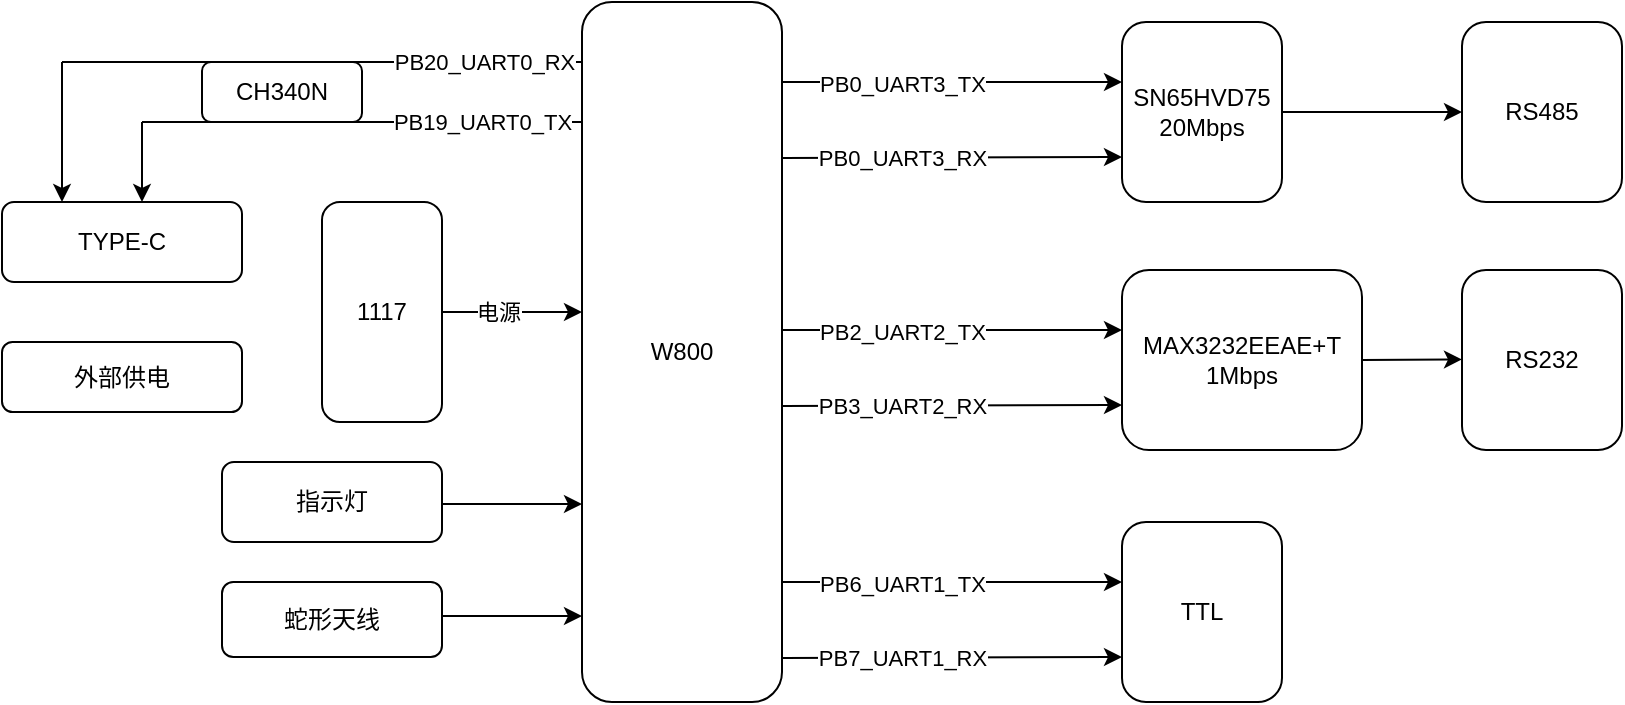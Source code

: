 <mxfile version="26.1.1">
  <diagram name="第 1 页" id="GyxrAM_ZPkniEr9Nosak">
    <mxGraphModel dx="1077" dy="559" grid="1" gridSize="10" guides="1" tooltips="1" connect="1" arrows="1" fold="1" page="1" pageScale="1" pageWidth="3300" pageHeight="4681" math="0" shadow="0">
      <root>
        <mxCell id="0" />
        <mxCell id="1" parent="0" />
        <mxCell id="e49OyC6HuF6PmnADaqPu-2" value="W800" style="rounded=1;whiteSpace=wrap;html=1;" vertex="1" parent="1">
          <mxGeometry x="400" y="140" width="100" height="350" as="geometry" />
        </mxCell>
        <mxCell id="e49OyC6HuF6PmnADaqPu-3" value="TYPE-C" style="rounded=1;whiteSpace=wrap;html=1;" vertex="1" parent="1">
          <mxGeometry x="110" y="240" width="120" height="40" as="geometry" />
        </mxCell>
        <mxCell id="e49OyC6HuF6PmnADaqPu-4" value="外部供电" style="rounded=1;whiteSpace=wrap;html=1;" vertex="1" parent="1">
          <mxGeometry x="110" y="310" width="120" height="35" as="geometry" />
        </mxCell>
        <mxCell id="e49OyC6HuF6PmnADaqPu-8" style="edgeStyle=orthogonalEdgeStyle;rounded=0;orthogonalLoop=1;jettySize=auto;html=1;exitX=1;exitY=0.5;exitDx=0;exitDy=0;" edge="1" parent="1" source="e49OyC6HuF6PmnADaqPu-5" target="e49OyC6HuF6PmnADaqPu-2">
          <mxGeometry relative="1" as="geometry">
            <Array as="points">
              <mxPoint x="390" y="295" />
              <mxPoint x="390" y="295" />
            </Array>
          </mxGeometry>
        </mxCell>
        <mxCell id="e49OyC6HuF6PmnADaqPu-9" value="电源" style="edgeLabel;html=1;align=center;verticalAlign=middle;resizable=0;points=[];" vertex="1" connectable="0" parent="e49OyC6HuF6PmnADaqPu-8">
          <mxGeometry x="-0.2" relative="1" as="geometry">
            <mxPoint as="offset" />
          </mxGeometry>
        </mxCell>
        <mxCell id="e49OyC6HuF6PmnADaqPu-5" value="1117" style="rounded=1;whiteSpace=wrap;html=1;" vertex="1" parent="1">
          <mxGeometry x="270" y="240" width="60" height="110" as="geometry" />
        </mxCell>
        <mxCell id="e49OyC6HuF6PmnADaqPu-10" value="" style="endArrow=none;html=1;rounded=0;" edge="1" parent="1">
          <mxGeometry width="50" height="50" relative="1" as="geometry">
            <mxPoint x="140" y="170" as="sourcePoint" />
            <mxPoint x="400" y="170" as="targetPoint" />
          </mxGeometry>
        </mxCell>
        <mxCell id="e49OyC6HuF6PmnADaqPu-14" value="PB20_UART0_RX" style="edgeLabel;html=1;align=center;verticalAlign=middle;resizable=0;points=[];" vertex="1" connectable="0" parent="e49OyC6HuF6PmnADaqPu-10">
          <mxGeometry x="-0.121" y="2" relative="1" as="geometry">
            <mxPoint x="96" y="2" as="offset" />
          </mxGeometry>
        </mxCell>
        <mxCell id="e49OyC6HuF6PmnADaqPu-11" value="" style="endArrow=none;html=1;rounded=0;" edge="1" parent="1">
          <mxGeometry width="50" height="50" relative="1" as="geometry">
            <mxPoint x="180" y="200" as="sourcePoint" />
            <mxPoint x="400" y="200" as="targetPoint" />
          </mxGeometry>
        </mxCell>
        <mxCell id="e49OyC6HuF6PmnADaqPu-15" value="PB19_UART0_TX" style="edgeLabel;html=1;align=center;verticalAlign=middle;resizable=0;points=[];" vertex="1" connectable="0" parent="e49OyC6HuF6PmnADaqPu-11">
          <mxGeometry x="-0.56" y="3" relative="1" as="geometry">
            <mxPoint x="121" y="3" as="offset" />
          </mxGeometry>
        </mxCell>
        <mxCell id="e49OyC6HuF6PmnADaqPu-12" value="" style="endArrow=classic;html=1;rounded=0;" edge="1" parent="1">
          <mxGeometry width="50" height="50" relative="1" as="geometry">
            <mxPoint x="140" y="170" as="sourcePoint" />
            <mxPoint x="140" y="240" as="targetPoint" />
          </mxGeometry>
        </mxCell>
        <mxCell id="e49OyC6HuF6PmnADaqPu-13" value="" style="endArrow=classic;html=1;rounded=0;entryX=0.573;entryY=-0.047;entryDx=0;entryDy=0;entryPerimeter=0;" edge="1" parent="1">
          <mxGeometry width="50" height="50" relative="1" as="geometry">
            <mxPoint x="180" y="200" as="sourcePoint" />
            <mxPoint x="180.0" y="240" as="targetPoint" />
          </mxGeometry>
        </mxCell>
        <mxCell id="e49OyC6HuF6PmnADaqPu-16" value="TTL" style="rounded=1;whiteSpace=wrap;html=1;" vertex="1" parent="1">
          <mxGeometry x="670" y="400" width="80" height="90" as="geometry" />
        </mxCell>
        <mxCell id="e49OyC6HuF6PmnADaqPu-17" value="" style="endArrow=classic;html=1;rounded=0;entryX=0;entryY=0.75;entryDx=0;entryDy=0;exitX=1.004;exitY=0.937;exitDx=0;exitDy=0;exitPerimeter=0;" edge="1" parent="1" source="e49OyC6HuF6PmnADaqPu-2" target="e49OyC6HuF6PmnADaqPu-16">
          <mxGeometry width="50" height="50" relative="1" as="geometry">
            <mxPoint x="500" y="470" as="sourcePoint" />
            <mxPoint x="590" y="470" as="targetPoint" />
          </mxGeometry>
        </mxCell>
        <mxCell id="e49OyC6HuF6PmnADaqPu-20" value="PB7_UART1_RX" style="edgeLabel;html=1;align=center;verticalAlign=middle;resizable=0;points=[];" vertex="1" connectable="0" parent="e49OyC6HuF6PmnADaqPu-17">
          <mxGeometry x="-0.674" relative="1" as="geometry">
            <mxPoint x="32" as="offset" />
          </mxGeometry>
        </mxCell>
        <mxCell id="e49OyC6HuF6PmnADaqPu-18" value="" style="endArrow=classic;html=1;rounded=0;entryX=0;entryY=0.75;entryDx=0;entryDy=0;exitX=1.004;exitY=0.937;exitDx=0;exitDy=0;exitPerimeter=0;" edge="1" parent="1">
          <mxGeometry width="50" height="50" relative="1" as="geometry">
            <mxPoint x="500" y="430" as="sourcePoint" />
            <mxPoint x="670" y="430" as="targetPoint" />
          </mxGeometry>
        </mxCell>
        <mxCell id="e49OyC6HuF6PmnADaqPu-19" value="PB6_UART1_TX" style="edgeLabel;html=1;align=center;verticalAlign=middle;resizable=0;points=[];" vertex="1" connectable="0" parent="e49OyC6HuF6PmnADaqPu-18">
          <mxGeometry x="-0.367" y="-1" relative="1" as="geometry">
            <mxPoint x="6" as="offset" />
          </mxGeometry>
        </mxCell>
        <mxCell id="e49OyC6HuF6PmnADaqPu-21" value="MAX3232EEAE+T&lt;br&gt;1Mbps" style="rounded=1;whiteSpace=wrap;html=1;" vertex="1" parent="1">
          <mxGeometry x="670" y="274" width="120" height="90" as="geometry" />
        </mxCell>
        <mxCell id="e49OyC6HuF6PmnADaqPu-22" value="" style="endArrow=classic;html=1;rounded=0;entryX=0;entryY=0.75;entryDx=0;entryDy=0;exitX=1.004;exitY=0.937;exitDx=0;exitDy=0;exitPerimeter=0;" edge="1" parent="1" target="e49OyC6HuF6PmnADaqPu-21">
          <mxGeometry width="50" height="50" relative="1" as="geometry">
            <mxPoint x="500" y="342" as="sourcePoint" />
            <mxPoint x="590" y="344" as="targetPoint" />
          </mxGeometry>
        </mxCell>
        <mxCell id="e49OyC6HuF6PmnADaqPu-23" value="PB3_UART2_RX" style="edgeLabel;html=1;align=center;verticalAlign=middle;resizable=0;points=[];" vertex="1" connectable="0" parent="e49OyC6HuF6PmnADaqPu-22">
          <mxGeometry x="-0.674" relative="1" as="geometry">
            <mxPoint x="32" as="offset" />
          </mxGeometry>
        </mxCell>
        <mxCell id="e49OyC6HuF6PmnADaqPu-24" value="" style="endArrow=classic;html=1;rounded=0;entryX=0;entryY=0.75;entryDx=0;entryDy=0;exitX=1.004;exitY=0.937;exitDx=0;exitDy=0;exitPerimeter=0;" edge="1" parent="1">
          <mxGeometry width="50" height="50" relative="1" as="geometry">
            <mxPoint x="500" y="304" as="sourcePoint" />
            <mxPoint x="670" y="304" as="targetPoint" />
          </mxGeometry>
        </mxCell>
        <mxCell id="e49OyC6HuF6PmnADaqPu-25" value="PB2_UART2_TX" style="edgeLabel;html=1;align=center;verticalAlign=middle;resizable=0;points=[];" vertex="1" connectable="0" parent="e49OyC6HuF6PmnADaqPu-24">
          <mxGeometry x="-0.367" y="-1" relative="1" as="geometry">
            <mxPoint x="6" as="offset" />
          </mxGeometry>
        </mxCell>
        <mxCell id="e49OyC6HuF6PmnADaqPu-26" value="SN65HVD75&lt;br&gt;20Mbps" style="rounded=1;whiteSpace=wrap;html=1;" vertex="1" parent="1">
          <mxGeometry x="670" y="150" width="80" height="90" as="geometry" />
        </mxCell>
        <mxCell id="e49OyC6HuF6PmnADaqPu-27" value="" style="endArrow=classic;html=1;rounded=0;entryX=0;entryY=0.75;entryDx=0;entryDy=0;exitX=1.004;exitY=0.937;exitDx=0;exitDy=0;exitPerimeter=0;" edge="1" parent="1" target="e49OyC6HuF6PmnADaqPu-26">
          <mxGeometry width="50" height="50" relative="1" as="geometry">
            <mxPoint x="500" y="218" as="sourcePoint" />
            <mxPoint x="590" y="220" as="targetPoint" />
          </mxGeometry>
        </mxCell>
        <mxCell id="e49OyC6HuF6PmnADaqPu-28" value="PB0_UART3_RX" style="edgeLabel;html=1;align=center;verticalAlign=middle;resizable=0;points=[];" vertex="1" connectable="0" parent="e49OyC6HuF6PmnADaqPu-27">
          <mxGeometry x="-0.674" relative="1" as="geometry">
            <mxPoint x="32" as="offset" />
          </mxGeometry>
        </mxCell>
        <mxCell id="e49OyC6HuF6PmnADaqPu-29" value="" style="endArrow=classic;html=1;rounded=0;entryX=0;entryY=0.75;entryDx=0;entryDy=0;exitX=1.004;exitY=0.937;exitDx=0;exitDy=0;exitPerimeter=0;" edge="1" parent="1">
          <mxGeometry width="50" height="50" relative="1" as="geometry">
            <mxPoint x="500" y="180" as="sourcePoint" />
            <mxPoint x="670" y="180" as="targetPoint" />
          </mxGeometry>
        </mxCell>
        <mxCell id="e49OyC6HuF6PmnADaqPu-30" value="PB0_UART3_TX" style="edgeLabel;html=1;align=center;verticalAlign=middle;resizable=0;points=[];" vertex="1" connectable="0" parent="e49OyC6HuF6PmnADaqPu-29">
          <mxGeometry x="-0.367" y="-1" relative="1" as="geometry">
            <mxPoint x="6" as="offset" />
          </mxGeometry>
        </mxCell>
        <mxCell id="e49OyC6HuF6PmnADaqPu-31" value="蛇形天线" style="rounded=1;whiteSpace=wrap;html=1;" vertex="1" parent="1">
          <mxGeometry x="220" y="430" width="110" height="37.5" as="geometry" />
        </mxCell>
        <mxCell id="e49OyC6HuF6PmnADaqPu-32" style="edgeStyle=orthogonalEdgeStyle;rounded=0;orthogonalLoop=1;jettySize=auto;html=1;exitX=1;exitY=0.5;exitDx=0;exitDy=0;" edge="1" parent="1">
          <mxGeometry relative="1" as="geometry">
            <mxPoint x="330" y="447" as="sourcePoint" />
            <mxPoint x="400" y="447" as="targetPoint" />
          </mxGeometry>
        </mxCell>
        <mxCell id="e49OyC6HuF6PmnADaqPu-35" value="指示灯" style="rounded=1;whiteSpace=wrap;html=1;" vertex="1" parent="1">
          <mxGeometry x="220" y="370" width="110" height="40" as="geometry" />
        </mxCell>
        <mxCell id="e49OyC6HuF6PmnADaqPu-36" style="edgeStyle=orthogonalEdgeStyle;rounded=0;orthogonalLoop=1;jettySize=auto;html=1;exitX=1;exitY=0.5;exitDx=0;exitDy=0;" edge="1" parent="1">
          <mxGeometry relative="1" as="geometry">
            <mxPoint x="330" y="391" as="sourcePoint" />
            <mxPoint x="400" y="391" as="targetPoint" />
          </mxGeometry>
        </mxCell>
        <mxCell id="e49OyC6HuF6PmnADaqPu-37" value="RS232" style="rounded=1;whiteSpace=wrap;html=1;" vertex="1" parent="1">
          <mxGeometry x="840" y="274" width="80" height="90" as="geometry" />
        </mxCell>
        <mxCell id="e49OyC6HuF6PmnADaqPu-38" value="" style="endArrow=classic;html=1;rounded=0;" edge="1" parent="1">
          <mxGeometry width="50" height="50" relative="1" as="geometry">
            <mxPoint x="790" y="319" as="sourcePoint" />
            <mxPoint x="840" y="318.71" as="targetPoint" />
          </mxGeometry>
        </mxCell>
        <mxCell id="e49OyC6HuF6PmnADaqPu-39" value="RS485" style="rounded=1;whiteSpace=wrap;html=1;" vertex="1" parent="1">
          <mxGeometry x="840" y="150" width="80" height="90" as="geometry" />
        </mxCell>
        <mxCell id="e49OyC6HuF6PmnADaqPu-40" value="" style="endArrow=classic;html=1;rounded=0;entryX=0;entryY=0.5;entryDx=0;entryDy=0;" edge="1" parent="1" target="e49OyC6HuF6PmnADaqPu-39">
          <mxGeometry width="50" height="50" relative="1" as="geometry">
            <mxPoint x="750" y="194.95" as="sourcePoint" />
            <mxPoint x="800" y="194.66" as="targetPoint" />
          </mxGeometry>
        </mxCell>
        <mxCell id="e49OyC6HuF6PmnADaqPu-42" value="CH340N" style="rounded=1;whiteSpace=wrap;html=1;" vertex="1" parent="1">
          <mxGeometry x="210" y="170" width="80" height="30" as="geometry" />
        </mxCell>
      </root>
    </mxGraphModel>
  </diagram>
</mxfile>
